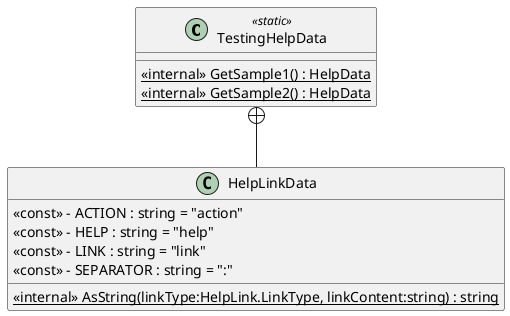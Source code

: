 @startuml
class TestingHelpData <<static>> {
    <<internal>> {static} GetSample1() : HelpData
    <<internal>> {static} GetSample2() : HelpData
}
class HelpLinkData {
    <<internal>> {static} AsString(linkType:HelpLink.LinkType, linkContent:string) : string
    <<const>> - ACTION : string = "action"
    <<const>> - HELP : string = "help"
    <<const>> - LINK : string = "link"
    <<const>> - SEPARATOR : string = ":"
}
TestingHelpData +-- HelpLinkData
@enduml
